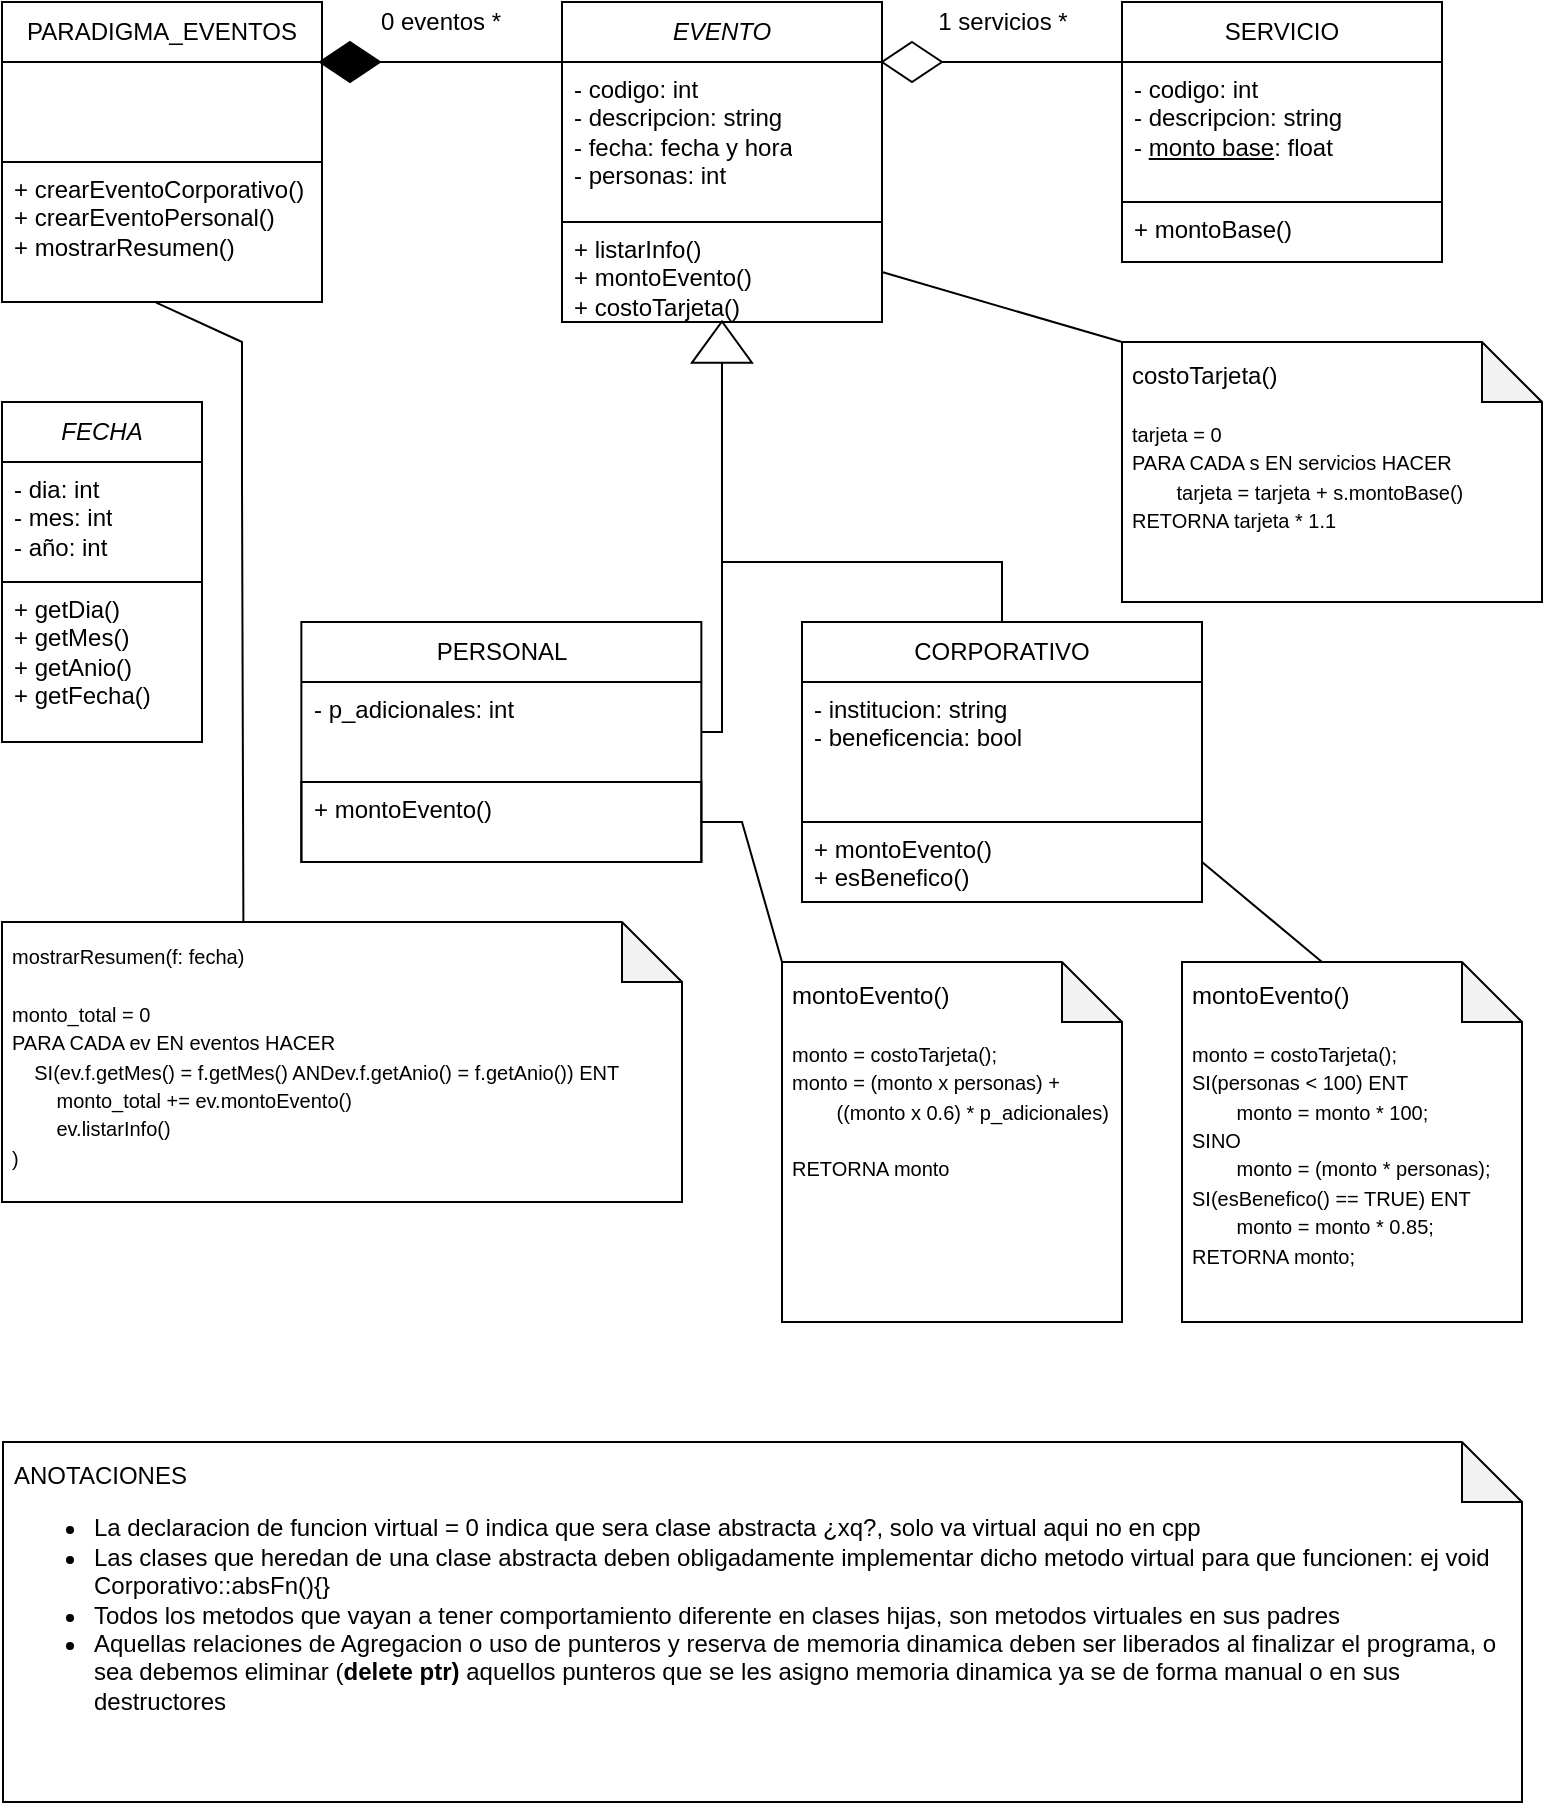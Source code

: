 <mxfile version="22.0.3" type="device">
  <diagram name="Página-1" id="KmClEHl5aooIomVq3C79">
    <mxGraphModel dx="1320" dy="750" grid="1" gridSize="10" guides="1" tooltips="1" connect="1" arrows="1" fold="1" page="1" pageScale="1" pageWidth="827" pageHeight="1169" math="0" shadow="0">
      <root>
        <mxCell id="0" />
        <mxCell id="1" parent="0" />
        <mxCell id="NEX1UO1RIKRLZD8zW22p-2" value="PARADIGMA_EVENTOS" style="swimlane;fontStyle=0;childLayout=stackLayout;horizontal=1;startSize=30;horizontalStack=0;resizeParent=1;resizeParentMax=0;resizeLast=0;collapsible=1;marginBottom=0;whiteSpace=wrap;html=1;" parent="1" vertex="1">
          <mxGeometry x="40" y="80" width="160" height="150" as="geometry" />
        </mxCell>
        <mxCell id="NEX1UO1RIKRLZD8zW22p-3" value="&lt;br&gt;" style="text;strokeColor=none;fillColor=none;align=left;verticalAlign=top;spacingLeft=4;spacingRight=4;overflow=hidden;points=[[0,0.5],[1,0.5]];portConstraint=eastwest;rotatable=0;whiteSpace=wrap;html=1;horizontal=1;" parent="NEX1UO1RIKRLZD8zW22p-2" vertex="1">
          <mxGeometry y="30" width="160" height="50" as="geometry" />
        </mxCell>
        <mxCell id="NEX1UO1RIKRLZD8zW22p-5" value="+ crearEventoCorporativo()&lt;br&gt;+ crearEventoPersonal()&lt;br&gt;+ mostrarResumen()" style="text;strokeColor=default;fillColor=none;align=left;verticalAlign=top;spacingLeft=4;spacingRight=4;overflow=hidden;points=[[0,0.5],[1,0.5]];portConstraint=eastwest;rotatable=0;whiteSpace=wrap;html=1;" parent="NEX1UO1RIKRLZD8zW22p-2" vertex="1">
          <mxGeometry y="80" width="160" height="70" as="geometry" />
        </mxCell>
        <mxCell id="NEX1UO1RIKRLZD8zW22p-7" value="&lt;i&gt;EVENTO&lt;/i&gt;" style="swimlane;fontStyle=0;childLayout=stackLayout;horizontal=1;startSize=30;horizontalStack=0;resizeParent=1;resizeParentMax=0;resizeLast=0;collapsible=1;marginBottom=0;whiteSpace=wrap;html=1;" parent="1" vertex="1">
          <mxGeometry x="320" y="80" width="160" height="160" as="geometry" />
        </mxCell>
        <mxCell id="NEX1UO1RIKRLZD8zW22p-8" value="- codigo: int&lt;br&gt;- descripcion: string&lt;br&gt;- fecha: fecha y hora&lt;br&gt;- personas: int" style="text;strokeColor=none;fillColor=none;align=left;verticalAlign=top;spacingLeft=4;spacingRight=4;overflow=hidden;points=[[0,0.5],[1,0.5]];portConstraint=eastwest;rotatable=0;whiteSpace=wrap;html=1;horizontal=1;" parent="NEX1UO1RIKRLZD8zW22p-7" vertex="1">
          <mxGeometry y="30" width="160" height="80" as="geometry" />
        </mxCell>
        <mxCell id="NEX1UO1RIKRLZD8zW22p-9" value="+ listarInfo()&lt;br&gt;+ montoEvento()&lt;br&gt;+ costoTarjeta()" style="text;strokeColor=default;fillColor=none;align=left;verticalAlign=top;spacingLeft=4;spacingRight=4;overflow=hidden;points=[[0,0.5],[1,0.5]];portConstraint=eastwest;rotatable=0;whiteSpace=wrap;html=1;" parent="NEX1UO1RIKRLZD8zW22p-7" vertex="1">
          <mxGeometry y="110" width="160" height="50" as="geometry" />
        </mxCell>
        <mxCell id="NEX1UO1RIKRLZD8zW22p-10" value="SERVICIO" style="swimlane;fontStyle=0;childLayout=stackLayout;horizontal=1;startSize=30;horizontalStack=0;resizeParent=1;resizeParentMax=0;resizeLast=0;collapsible=1;marginBottom=0;whiteSpace=wrap;html=1;" parent="1" vertex="1">
          <mxGeometry x="600" y="80" width="160" height="130" as="geometry" />
        </mxCell>
        <mxCell id="NEX1UO1RIKRLZD8zW22p-11" value="- codigo: int&lt;br&gt;- descripcion: string&lt;br&gt;- &lt;u&gt;monto base&lt;/u&gt;: float&lt;br&gt;" style="text;strokeColor=none;fillColor=none;align=left;verticalAlign=top;spacingLeft=4;spacingRight=4;overflow=hidden;points=[[0,0.5],[1,0.5]];portConstraint=eastwest;rotatable=0;whiteSpace=wrap;html=1;horizontal=1;" parent="NEX1UO1RIKRLZD8zW22p-10" vertex="1">
          <mxGeometry y="30" width="160" height="70" as="geometry" />
        </mxCell>
        <mxCell id="NEX1UO1RIKRLZD8zW22p-12" value="+ montoBase()" style="text;strokeColor=default;fillColor=none;align=left;verticalAlign=top;spacingLeft=4;spacingRight=4;overflow=hidden;points=[[0,0.5],[1,0.5]];portConstraint=eastwest;rotatable=0;whiteSpace=wrap;html=1;" parent="NEX1UO1RIKRLZD8zW22p-10" vertex="1">
          <mxGeometry y="100" width="160" height="30" as="geometry" />
        </mxCell>
        <mxCell id="NEX1UO1RIKRLZD8zW22p-13" value="PERSONAL" style="swimlane;fontStyle=0;childLayout=stackLayout;horizontal=1;startSize=30;horizontalStack=0;resizeParent=1;resizeParentMax=0;resizeLast=0;collapsible=1;marginBottom=0;whiteSpace=wrap;html=1;" parent="1" vertex="1">
          <mxGeometry x="189.68" y="390" width="200" height="120" as="geometry" />
        </mxCell>
        <mxCell id="NEX1UO1RIKRLZD8zW22p-14" value="- p_adicionales: int" style="text;strokeColor=none;fillColor=none;align=left;verticalAlign=top;spacingLeft=4;spacingRight=4;overflow=hidden;points=[[0,0.5],[1,0.5]];portConstraint=eastwest;rotatable=0;whiteSpace=wrap;html=1;horizontal=1;" parent="NEX1UO1RIKRLZD8zW22p-13" vertex="1">
          <mxGeometry y="30" width="200" height="50" as="geometry" />
        </mxCell>
        <mxCell id="NEX1UO1RIKRLZD8zW22p-15" value="+ montoEvento()" style="text;strokeColor=default;fillColor=none;align=left;verticalAlign=top;spacingLeft=4;spacingRight=4;overflow=hidden;points=[[0,0.5],[1,0.5]];portConstraint=eastwest;rotatable=0;whiteSpace=wrap;html=1;" parent="NEX1UO1RIKRLZD8zW22p-13" vertex="1">
          <mxGeometry y="80" width="200" height="40" as="geometry" />
        </mxCell>
        <mxCell id="NEX1UO1RIKRLZD8zW22p-16" value="CORPORATIVO" style="swimlane;fontStyle=0;childLayout=stackLayout;horizontal=1;startSize=30;horizontalStack=0;resizeParent=1;resizeParentMax=0;resizeLast=0;collapsible=1;marginBottom=0;whiteSpace=wrap;html=1;" parent="1" vertex="1">
          <mxGeometry x="440" y="390" width="200" height="140" as="geometry" />
        </mxCell>
        <mxCell id="NEX1UO1RIKRLZD8zW22p-17" value="- institucion: string&lt;br&gt;- beneficencia: bool" style="text;strokeColor=none;fillColor=none;align=left;verticalAlign=top;spacingLeft=4;spacingRight=4;overflow=hidden;points=[[0,0.5],[1,0.5]];portConstraint=eastwest;rotatable=0;whiteSpace=wrap;html=1;horizontal=1;" parent="NEX1UO1RIKRLZD8zW22p-16" vertex="1">
          <mxGeometry y="30" width="200" height="70" as="geometry" />
        </mxCell>
        <mxCell id="NEX1UO1RIKRLZD8zW22p-18" value="+ montoEvento()&lt;br&gt;+ esBenefico()" style="text;strokeColor=default;fillColor=none;align=left;verticalAlign=top;spacingLeft=4;spacingRight=4;overflow=hidden;points=[[0,0.5],[1,0.5]];portConstraint=eastwest;rotatable=0;whiteSpace=wrap;html=1;" parent="NEX1UO1RIKRLZD8zW22p-16" vertex="1">
          <mxGeometry y="100" width="200" height="40" as="geometry" />
        </mxCell>
        <mxCell id="NEX1UO1RIKRLZD8zW22p-28" value="&lt;font style=&quot;font-size: 10px;&quot;&gt;mostrarResumen(f: fecha)&lt;br&gt;&lt;br&gt;monto_total = 0&lt;br&gt;PARA CADA ev EN eventos HACER&lt;br&gt;&lt;span style=&quot;&quot;&gt;&lt;span style=&quot;&quot;&gt;&amp;nbsp;&amp;nbsp;&amp;nbsp;&amp;nbsp;&lt;/span&gt;&lt;/span&gt;SI(ev.f.getMes() = f.getMes() ANDev.f.getAnio() = f.getAnio()) ENT&lt;br&gt;&lt;span style=&quot;white-space: pre;&quot;&gt;&#x9;&lt;/span&gt;monto_total += ev.montoEvento()&lt;br&gt;&lt;span style=&quot;white-space: pre;&quot;&gt;&#x9;&lt;/span&gt;ev.listarInfo()&lt;br&gt;)&lt;/font&gt;" style="shape=note;whiteSpace=wrap;html=1;backgroundOutline=1;darkOpacity=0.05;align=left;verticalAlign=top;spacing=5;" parent="1" vertex="1">
          <mxGeometry x="40" y="540" width="340" height="140" as="geometry" />
        </mxCell>
        <mxCell id="MhzpaMvdu19zuyU5X7bM-1" value="" style="rhombus;whiteSpace=wrap;html=1;" parent="1" vertex="1">
          <mxGeometry x="480" y="100" width="30" height="20" as="geometry" />
        </mxCell>
        <mxCell id="MhzpaMvdu19zuyU5X7bM-2" value="" style="endArrow=none;html=1;rounded=0;entryX=0.004;entryY=0;entryDx=0;entryDy=0;entryPerimeter=0;exitX=1;exitY=0.5;exitDx=0;exitDy=0;" parent="1" source="MhzpaMvdu19zuyU5X7bM-1" target="NEX1UO1RIKRLZD8zW22p-11" edge="1">
          <mxGeometry width="50" height="50" relative="1" as="geometry">
            <mxPoint x="460" y="190" as="sourcePoint" />
            <mxPoint x="510" y="140" as="targetPoint" />
          </mxGeometry>
        </mxCell>
        <mxCell id="MhzpaMvdu19zuyU5X7bM-4" value="1 servicios&amp;nbsp;*" style="text;html=1;strokeColor=none;fillColor=none;align=center;verticalAlign=middle;whiteSpace=wrap;rounded=0;" parent="1" vertex="1">
          <mxGeometry x="491.5" y="80" width="97" height="20" as="geometry" />
        </mxCell>
        <mxCell id="MhzpaMvdu19zuyU5X7bM-5" value="" style="triangle;whiteSpace=wrap;html=1;rotation=-90;" parent="1" vertex="1">
          <mxGeometry x="389.68" y="235" width="20.63" height="30" as="geometry" />
        </mxCell>
        <mxCell id="MhzpaMvdu19zuyU5X7bM-6" value="" style="endArrow=none;html=1;rounded=0;entryX=0.5;entryY=0;entryDx=0;entryDy=0;exitX=0;exitY=0.5;exitDx=0;exitDy=0;" parent="1" source="MhzpaMvdu19zuyU5X7bM-5" target="NEX1UO1RIKRLZD8zW22p-16" edge="1">
          <mxGeometry width="50" height="50" relative="1" as="geometry">
            <mxPoint x="390" y="360" as="sourcePoint" />
            <mxPoint x="440" y="310" as="targetPoint" />
            <Array as="points">
              <mxPoint x="400" y="360" />
              <mxPoint x="540" y="360" />
            </Array>
          </mxGeometry>
        </mxCell>
        <mxCell id="MhzpaMvdu19zuyU5X7bM-7" value="" style="endArrow=none;html=1;rounded=0;exitX=1;exitY=0.5;exitDx=0;exitDy=0;entryX=0;entryY=0.5;entryDx=0;entryDy=0;" parent="1" source="NEX1UO1RIKRLZD8zW22p-14" target="MhzpaMvdu19zuyU5X7bM-5" edge="1">
          <mxGeometry width="50" height="50" relative="1" as="geometry">
            <mxPoint x="390" y="360" as="sourcePoint" />
            <mxPoint x="440" y="310" as="targetPoint" />
            <Array as="points">
              <mxPoint x="400" y="445" />
              <mxPoint x="400" y="360" />
            </Array>
          </mxGeometry>
        </mxCell>
        <mxCell id="0Eb_6rReF3Q6Nezjcn_s-2" value="" style="rhombus;whiteSpace=wrap;html=1;fillColor=#000000;" parent="1" vertex="1">
          <mxGeometry x="199" y="100" width="30" height="20" as="geometry" />
        </mxCell>
        <mxCell id="0Eb_6rReF3Q6Nezjcn_s-3" value="" style="endArrow=none;html=1;rounded=0;entryX=0.004;entryY=0;entryDx=0;entryDy=0;entryPerimeter=0;exitX=1;exitY=0.5;exitDx=0;exitDy=0;" parent="1" source="0Eb_6rReF3Q6Nezjcn_s-2" edge="1">
          <mxGeometry width="50" height="50" relative="1" as="geometry">
            <mxPoint x="179" y="190" as="sourcePoint" />
            <mxPoint x="320" y="110" as="targetPoint" />
          </mxGeometry>
        </mxCell>
        <mxCell id="0Eb_6rReF3Q6Nezjcn_s-4" value="0 eventos *" style="text;html=1;strokeColor=none;fillColor=none;align=center;verticalAlign=middle;whiteSpace=wrap;rounded=0;" parent="1" vertex="1">
          <mxGeometry x="210.5" y="80" width="97" height="20" as="geometry" />
        </mxCell>
        <mxCell id="0Eb_6rReF3Q6Nezjcn_s-5" value="&lt;i&gt;FECHA&lt;/i&gt;" style="swimlane;fontStyle=0;childLayout=stackLayout;horizontal=1;startSize=30;horizontalStack=0;resizeParent=1;resizeParentMax=0;resizeLast=0;collapsible=1;marginBottom=0;whiteSpace=wrap;html=1;" parent="1" vertex="1">
          <mxGeometry x="40" y="280" width="100" height="170" as="geometry">
            <mxRectangle x="40" y="280" width="80" height="30" as="alternateBounds" />
          </mxGeometry>
        </mxCell>
        <mxCell id="0Eb_6rReF3Q6Nezjcn_s-6" value="- dia: int&lt;br&gt;- mes: int&lt;br&gt;- año: int" style="text;strokeColor=none;fillColor=none;align=left;verticalAlign=top;spacingLeft=4;spacingRight=4;overflow=hidden;points=[[0,0.5],[1,0.5]];portConstraint=eastwest;rotatable=0;whiteSpace=wrap;html=1;horizontal=1;" parent="0Eb_6rReF3Q6Nezjcn_s-5" vertex="1">
          <mxGeometry y="30" width="100" height="60" as="geometry" />
        </mxCell>
        <mxCell id="0Eb_6rReF3Q6Nezjcn_s-7" value="+ getDia()&lt;br&gt;+ getMes()&lt;br&gt;+ getAnio()&lt;br&gt;+ getFecha()" style="text;strokeColor=default;fillColor=none;align=left;verticalAlign=top;spacingLeft=4;spacingRight=4;overflow=hidden;points=[[0,0.5],[1,0.5]];portConstraint=eastwest;rotatable=0;whiteSpace=wrap;html=1;" parent="0Eb_6rReF3Q6Nezjcn_s-5" vertex="1">
          <mxGeometry y="90" width="100" height="80" as="geometry" />
        </mxCell>
        <mxCell id="bZPUp93jmDXLLoG-zxcL-1" value="" style="endArrow=none;html=1;rounded=0;entryX=0.482;entryY=1.005;entryDx=0;entryDy=0;exitX=0.355;exitY=-0.003;exitDx=0;exitDy=0;exitPerimeter=0;entryPerimeter=0;" edge="1" parent="1" source="NEX1UO1RIKRLZD8zW22p-28" target="NEX1UO1RIKRLZD8zW22p-5">
          <mxGeometry width="50" height="50" relative="1" as="geometry">
            <mxPoint x="180" y="350" as="sourcePoint" />
            <mxPoint x="330" y="120" as="targetPoint" />
            <Array as="points">
              <mxPoint x="160" y="320" />
              <mxPoint x="160" y="250" />
            </Array>
          </mxGeometry>
        </mxCell>
        <mxCell id="bZPUp93jmDXLLoG-zxcL-3" value="&lt;font style=&quot;&quot;&gt;montoEvento()&lt;br&gt;&lt;br&gt;&lt;div style=&quot;&quot;&gt;&lt;span style=&quot;font-size: 10px; background-color: initial;&quot;&gt;monto = costoTarjeta();&lt;/span&gt;&lt;br&gt;&lt;/div&gt;&lt;div style=&quot;&quot;&gt;&lt;span style=&quot;font-size: 10px;&quot;&gt;monto = (monto x personas) + &lt;span style=&quot;white-space: pre;&quot;&gt;&#x9;&lt;/span&gt;((monto&amp;nbsp;&lt;/span&gt;&lt;span style=&quot;font-size: 10px; background-color: initial;&quot;&gt;x 0.6) * p_adicionales)&lt;/span&gt;&lt;/div&gt;&lt;div style=&quot;&quot;&gt;&lt;span style=&quot;font-size: 10px; background-color: initial;&quot;&gt;&lt;br&gt;&lt;/span&gt;&lt;/div&gt;&lt;div style=&quot;&quot;&gt;&lt;span style=&quot;font-size: 10px; background-color: initial;&quot;&gt;RETORNA monto&lt;/span&gt;&lt;/div&gt;&lt;/font&gt;" style="shape=note;whiteSpace=wrap;html=1;backgroundOutline=1;darkOpacity=0.05;align=left;verticalAlign=top;spacing=5;" vertex="1" parent="1">
          <mxGeometry x="430" y="560" width="170" height="180" as="geometry" />
        </mxCell>
        <mxCell id="bZPUp93jmDXLLoG-zxcL-4" value="&lt;font style=&quot;&quot;&gt;montoEvento()&lt;br&gt;&lt;br&gt;&lt;div style=&quot;&quot;&gt;&lt;span style=&quot;font-size: 10px; background-color: initial;&quot;&gt;monto = costoTarjeta();&lt;/span&gt;&lt;br&gt;&lt;/div&gt;&lt;div style=&quot;&quot;&gt;&lt;span style=&quot;font-size: 10px;&quot;&gt;SI(personas &amp;lt; 100) ENT&lt;/span&gt;&lt;span style=&quot;font-size: 10px; background-color: initial; white-space: pre;&quot;&gt;&#x9;&lt;/span&gt;&lt;/div&gt;&lt;div style=&quot;&quot;&gt;&lt;span style=&quot;font-size: 10px;&quot;&gt;&lt;span style=&quot;&quot;&gt;&lt;span style=&quot;white-space: pre;&quot;&gt;&amp;nbsp;&amp;nbsp;&amp;nbsp;&amp;nbsp;&lt;/span&gt;&lt;span style=&quot;white-space: pre;&quot;&gt;&amp;nbsp;&amp;nbsp;&amp;nbsp;&amp;nbsp;&lt;/span&gt;&lt;/span&gt;monto = monto * 100;&lt;/span&gt;&lt;/div&gt;&lt;div style=&quot;&quot;&gt;&lt;span style=&quot;font-size: 10px; white-space: pre;&quot;&gt;SINO&lt;/span&gt;&lt;/div&gt;&lt;div style=&quot;&quot;&gt;&lt;span style=&quot;font-size: 10px;&quot;&gt;&lt;span style=&quot;&quot;&gt;&lt;span style=&quot;white-space: pre;&quot;&gt;&amp;nbsp;&amp;nbsp;&amp;nbsp;&amp;nbsp;&lt;/span&gt;&lt;span style=&quot;white-space: pre;&quot;&gt;&amp;nbsp;&amp;nbsp;&amp;nbsp;&amp;nbsp;&lt;/span&gt;&lt;/span&gt;monto = (monto * personas);&lt;/span&gt;&lt;/div&gt;&lt;div style=&quot;&quot;&gt;&lt;span style=&quot;font-size: 10px;&quot;&gt;&lt;span style=&quot;white-space: pre;&quot;&gt;SI&lt;/span&gt;(esBenefico() == TRUE) ENT&lt;/span&gt;&lt;/div&gt;&lt;div style=&quot;&quot;&gt;&lt;span style=&quot;font-size: 10px;&quot;&gt;&lt;span style=&quot;&quot;&gt;&lt;span style=&quot;white-space: pre;&quot;&gt;&amp;nbsp;&amp;nbsp;&amp;nbsp;&amp;nbsp;&lt;/span&gt;&lt;span style=&quot;white-space: pre;&quot;&gt;&amp;nbsp;&amp;nbsp;&amp;nbsp;&amp;nbsp;&lt;/span&gt;&lt;/span&gt;monto = monto * 0.85;&lt;/span&gt;&lt;/div&gt;&lt;div style=&quot;&quot;&gt;&lt;span style=&quot;font-size: 10px;&quot;&gt;&lt;span style=&quot;white-space: pre;&quot;&gt;RETORNA &lt;/span&gt;monto;&lt;/span&gt;&lt;/div&gt;&lt;/font&gt;" style="shape=note;whiteSpace=wrap;html=1;backgroundOutline=1;darkOpacity=0.05;align=left;verticalAlign=top;spacing=5;" vertex="1" parent="1">
          <mxGeometry x="630" y="560" width="170" height="180" as="geometry" />
        </mxCell>
        <mxCell id="bZPUp93jmDXLLoG-zxcL-5" value="" style="endArrow=none;html=1;rounded=0;entryX=0;entryY=0;entryDx=0;entryDy=0;entryPerimeter=0;exitX=1;exitY=0.5;exitDx=0;exitDy=0;" edge="1" parent="1" source="NEX1UO1RIKRLZD8zW22p-15" target="bZPUp93jmDXLLoG-zxcL-3">
          <mxGeometry width="50" height="50" relative="1" as="geometry">
            <mxPoint x="460" y="610" as="sourcePoint" />
            <mxPoint x="510" y="560" as="targetPoint" />
            <Array as="points">
              <mxPoint x="410" y="490" />
            </Array>
          </mxGeometry>
        </mxCell>
        <mxCell id="bZPUp93jmDXLLoG-zxcL-6" value="" style="endArrow=none;html=1;rounded=0;entryX=1;entryY=0.5;entryDx=0;entryDy=0;exitX=0;exitY=0;exitDx=70;exitDy=0;exitPerimeter=0;" edge="1" parent="1" source="bZPUp93jmDXLLoG-zxcL-4" target="NEX1UO1RIKRLZD8zW22p-18">
          <mxGeometry width="50" height="50" relative="1" as="geometry">
            <mxPoint x="460" y="610" as="sourcePoint" />
            <mxPoint x="510" y="560" as="targetPoint" />
          </mxGeometry>
        </mxCell>
        <mxCell id="bZPUp93jmDXLLoG-zxcL-7" value="&lt;font style=&quot;&quot;&gt;costoTarjeta()&lt;br&gt;&lt;br&gt;&lt;div style=&quot;&quot;&gt;&lt;span style=&quot;font-size: 10px; background-color: initial;&quot;&gt;tarjeta = 0&lt;/span&gt;&lt;br&gt;&lt;/div&gt;&lt;div style=&quot;&quot;&gt;&lt;span style=&quot;font-size: 10px;&quot;&gt;PARA CADA s EN servicios HACER&lt;br&gt;&lt;/span&gt;&lt;/div&gt;&lt;div style=&quot;&quot;&gt;&lt;span style=&quot;font-size: 10px;&quot;&gt;&lt;span style=&quot;white-space: pre;&quot;&gt;&#x9;&lt;/span&gt;tarjeta = tarjeta + s.montoBase()&lt;br&gt;&lt;/span&gt;&lt;/div&gt;&lt;div style=&quot;&quot;&gt;&lt;span style=&quot;font-size: 10px;&quot;&gt;RETORNA tarjeta * 1.1&lt;/span&gt;&lt;/div&gt;&lt;/font&gt;" style="shape=note;whiteSpace=wrap;html=1;backgroundOutline=1;darkOpacity=0.05;align=left;verticalAlign=top;spacing=5;" vertex="1" parent="1">
          <mxGeometry x="600" y="250" width="210" height="130" as="geometry" />
        </mxCell>
        <mxCell id="bZPUp93jmDXLLoG-zxcL-8" value="" style="endArrow=none;html=1;rounded=0;entryX=0;entryY=0;entryDx=0;entryDy=0;entryPerimeter=0;exitX=1;exitY=0.5;exitDx=0;exitDy=0;" edge="1" parent="1" source="NEX1UO1RIKRLZD8zW22p-9" target="bZPUp93jmDXLLoG-zxcL-7">
          <mxGeometry width="50" height="50" relative="1" as="geometry">
            <mxPoint x="400" y="220" as="sourcePoint" />
            <mxPoint x="450" y="170" as="targetPoint" />
          </mxGeometry>
        </mxCell>
        <mxCell id="bZPUp93jmDXLLoG-zxcL-10" value="&lt;font style=&quot;&quot;&gt;ANOTACIONES&lt;br&gt;&lt;div style=&quot;&quot;&gt;&lt;ul&gt;&lt;li&gt;La declaracion de funcion virtual = 0 indica que sera clase abstracta ¿xq?, solo va virtual aqui no en cpp&lt;br&gt;&lt;/li&gt;&lt;li&gt;Las clases que heredan de una clase abstracta deben obligadamente implementar dicho metodo virtual para que funcionen: ej void Corporativo::absFn(){}&lt;br&gt;&lt;/li&gt;&lt;li&gt;&lt;span style=&quot;background-color: initial;&quot;&gt;Todos los metodos que vayan a tener comportamiento diferente en clases hijas, son metodos virtuales en sus padres&lt;br&gt;&lt;/span&gt;&lt;/li&gt;&lt;li&gt;Aquellas relaciones de Agregacion o uso de punteros y reserva de memoria dinamica deben ser liberados al finalizar el programa, o sea debemos eliminar (&lt;b&gt;delete&lt;/b&gt;&amp;nbsp;&lt;b&gt;ptr)&amp;nbsp;&lt;/b&gt;aquellos punteros que se les asigno memoria dinamica ya se de forma manual o en sus destructores&lt;/li&gt;&lt;/ul&gt;&lt;/div&gt;&lt;/font&gt;" style="shape=note;whiteSpace=wrap;html=1;backgroundOutline=1;darkOpacity=0.05;align=left;verticalAlign=top;spacing=5;" vertex="1" parent="1">
          <mxGeometry x="40.5" y="800" width="759.5" height="180" as="geometry" />
        </mxCell>
      </root>
    </mxGraphModel>
  </diagram>
</mxfile>
